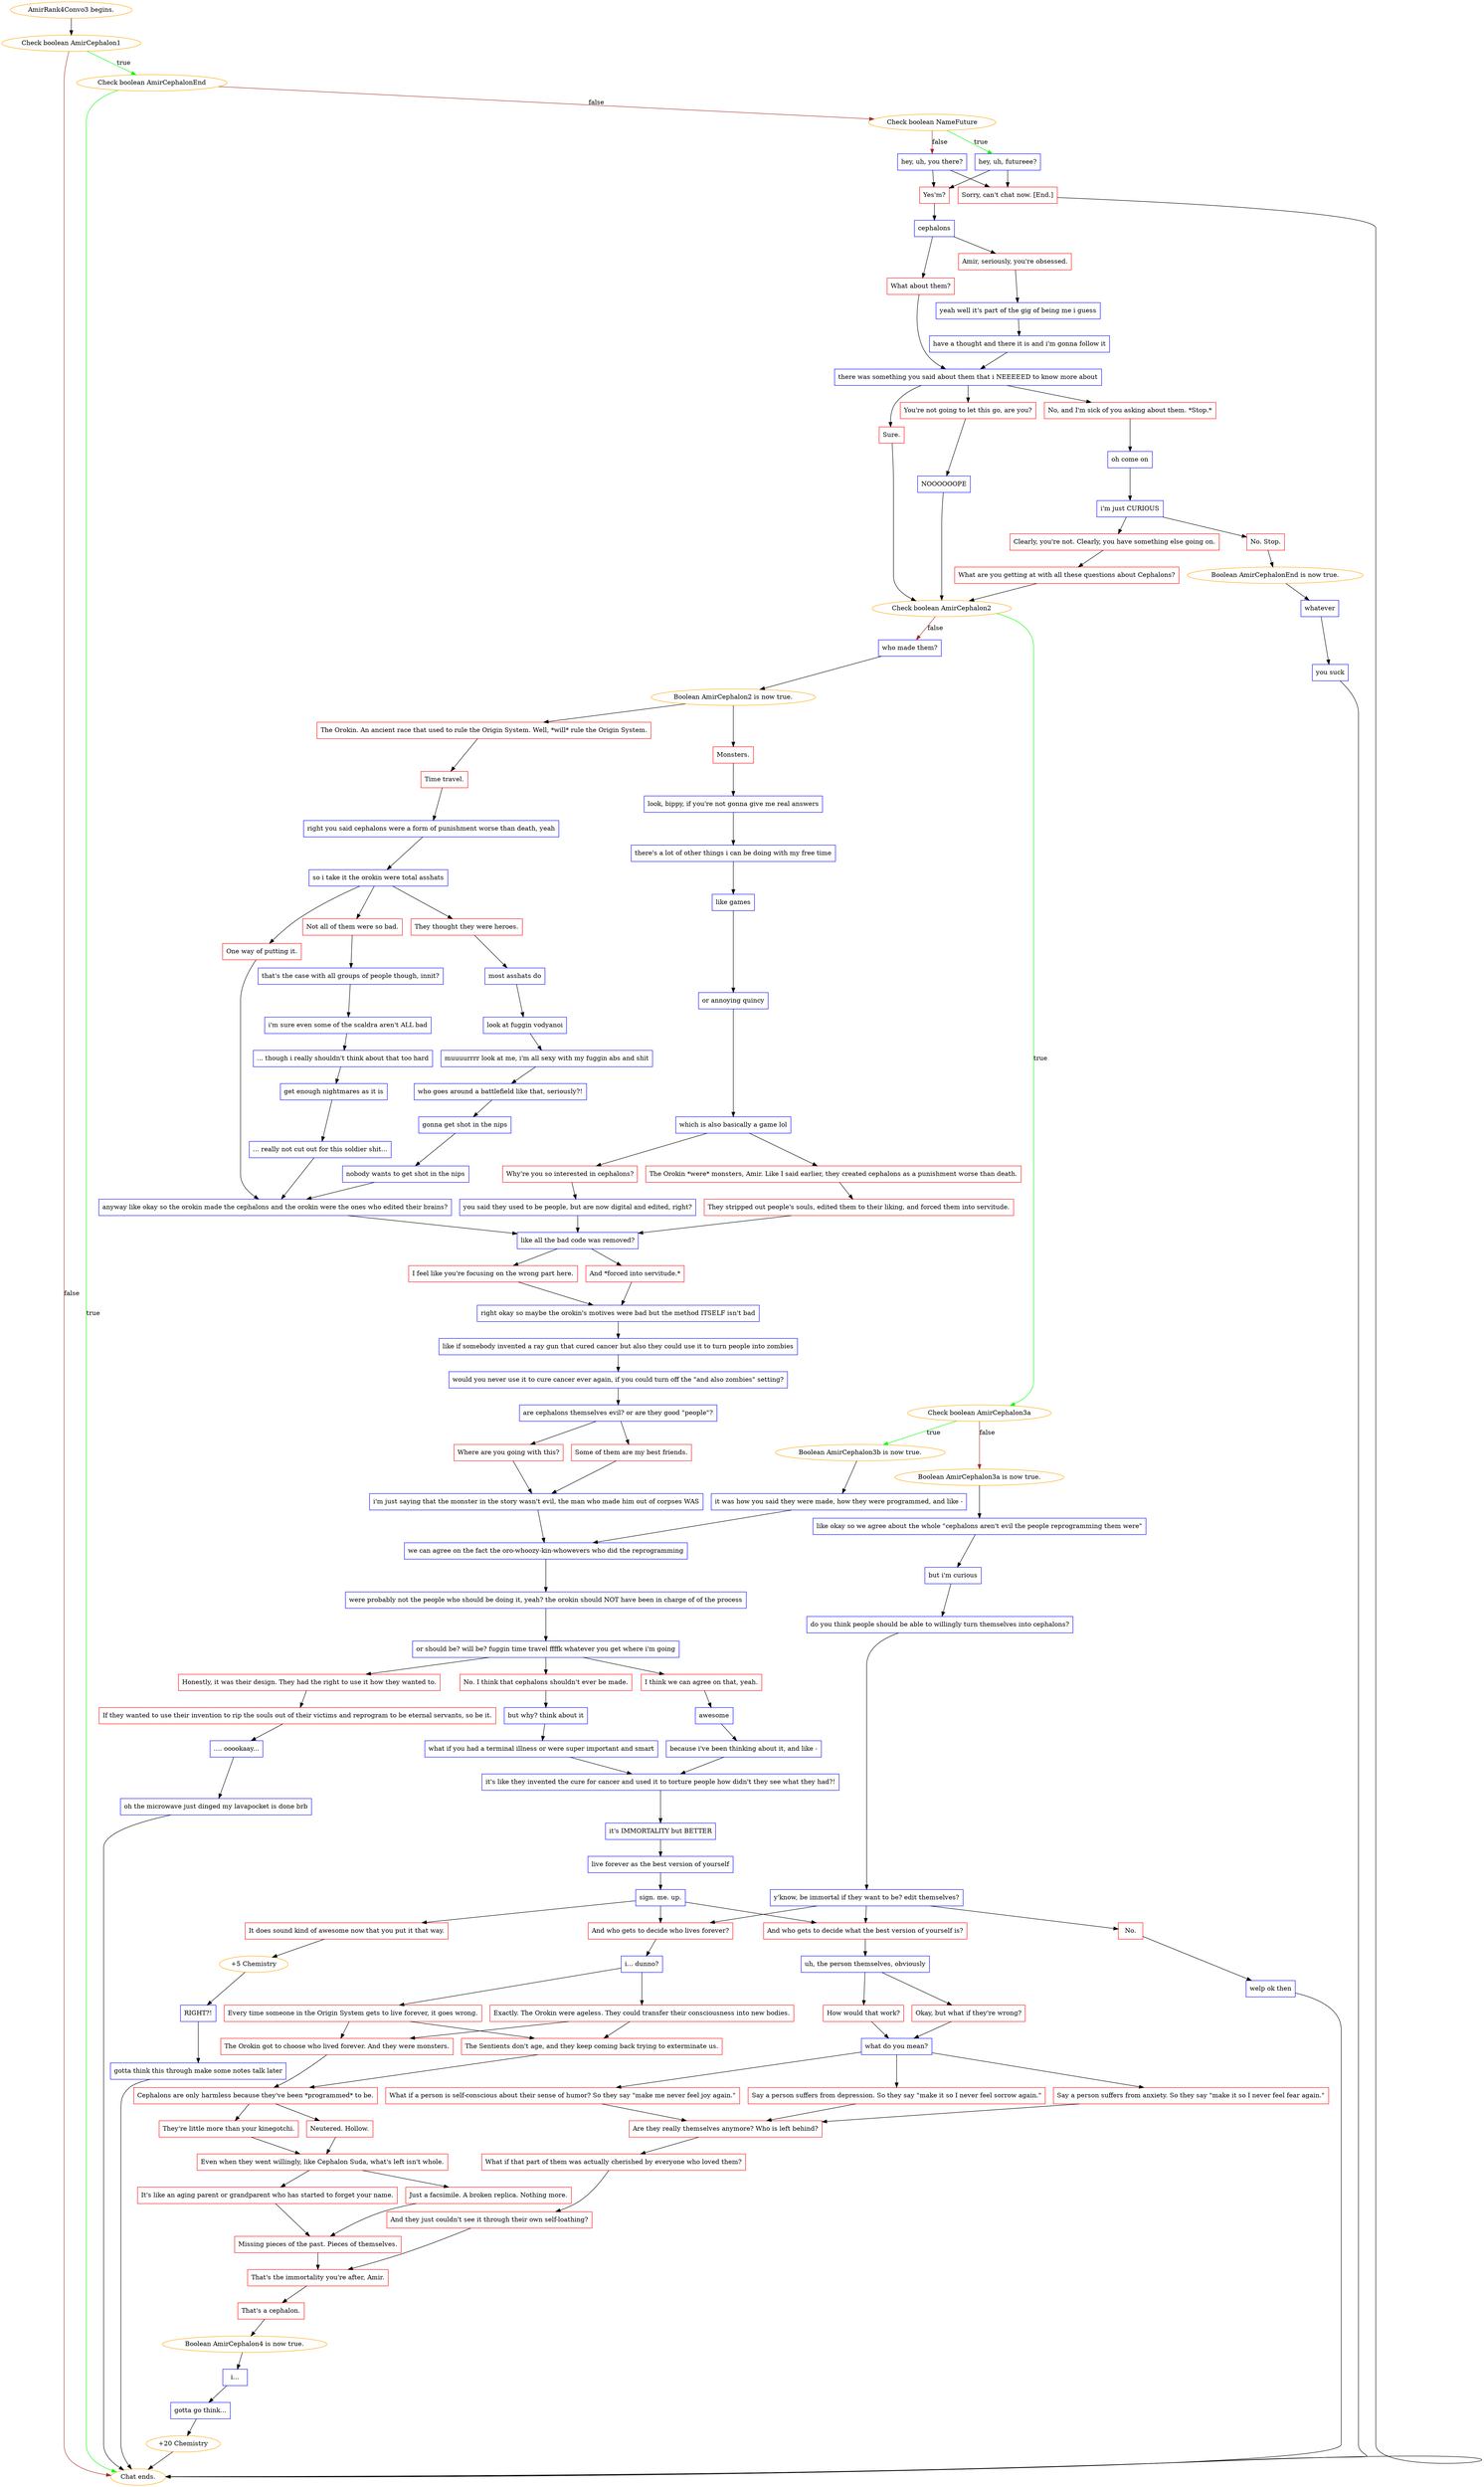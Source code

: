 digraph {
	"AmirRank4Convo3 begins." [color=orange];
		"AmirRank4Convo3 begins." -> 1905;
	1905 [label="Check boolean AmirCephalon1",color=orange];
		1905 -> 1911 [label=true,color=green];
		1905 -> "Chat ends." [label=false,color=brown];
	1911 [label="Check boolean AmirCephalonEnd",color=orange];
		1911 -> "Chat ends." [label=true,color=green];
		1911 -> 1912 [label=false,color=brown];
	"Chat ends." [color=orange];
	1912 [label="Check boolean NameFuture",color=orange];
		1912 -> 1914 [label=true,color=green];
		1912 -> 1915 [label=false,color=brown];
	1914 [label="hey, uh, futureee?",shape=box,color=blue];
		1914 -> 1916;
		1914 -> 1917;
	1915 [label="hey, uh, you there?",shape=box,color=blue];
		1915 -> 1916;
		1915 -> 1917;
	1916 [label="Yes'm?",shape=box,color=red];
		1916 -> 1919;
	1917 [label="Sorry, can't chat now. [End.]",shape=box,color=red];
		1917 -> "Chat ends.";
	1919 [label="cephalons",shape=box,color=blue];
		1919 -> 1920;
		1919 -> 1921;
	1920 [label="Amir, seriously, you're obsessed.",shape=box,color=red];
		1920 -> 1922;
	1921 [label="What about them?",shape=box,color=red];
		1921 -> 1924;
	1922 [label="yeah well it's part of the gig of being me i guess",shape=box,color=blue];
		1922 -> 1923;
	1924 [label="there was something you said about them that i NEEEEED to know more about",shape=box,color=blue];
		1924 -> 1925;
		1924 -> 1927;
		1924 -> 1928;
	1923 [label="have a thought and there it is and i'm gonna follow it",shape=box,color=blue];
		1923 -> 1924;
	1925 [label="No, and I'm sick of you asking about them. *Stop.*",shape=box,color=red];
		1925 -> 1926;
	1927 [label="You're not going to let this go, are you?",shape=box,color=red];
		1927 -> 1929;
	1928 [label="Sure.",shape=box,color=red];
		1928 -> 3444;
	1926 [label="oh come on",shape=box,color=blue];
		1926 -> 1930;
	1929 [label="NOOOOOOPE",shape=box,color=blue];
		1929 -> 3444;
	3444 [label="Check boolean AmirCephalon2",color=orange];
		3444 -> 1938 [label=true,color=green];
		3444 -> 3445 [label=false,color=brown];
	1930 [label="i'm just CURIOUS",shape=box,color=blue];
		1930 -> 1931;
		1930 -> 1932;
	1938 [label="Check boolean AmirCephalon3a",color=orange];
		1938 -> "/EE/Types/Engine/SetBooleanDialogueNode:AmirCephalon3b:1941" [label=true,color=green];
		1938 -> "/EE/Types/Engine/SetBooleanDialogueNode:AmirCephalon3a:1943" [label=false,color=brown];
	3445 [label="who made them?",shape=box,color=blue];
		3445 -> "/EE/Types/Engine/SetBooleanDialogueNode:AmirCephalon2:3446:3447";
	1931 [label="Clearly, you're not. Clearly, you have something else going on.",shape=box,color=red];
		1931 -> 1935;
	1932 [label="No. Stop.",shape=box,color=red];
		1932 -> "/EE/Types/Engine/SetBooleanDialogueNode:AmirCephalonEnd:1934";
	"/EE/Types/Engine/SetBooleanDialogueNode:AmirCephalon3b:1941" [label="Boolean AmirCephalon3b is now true.",color=orange];
		"/EE/Types/Engine/SetBooleanDialogueNode:AmirCephalon3b:1941" -> 1941;
	"/EE/Types/Engine/SetBooleanDialogueNode:AmirCephalon3a:1943" [label="Boolean AmirCephalon3a is now true.",color=orange];
		"/EE/Types/Engine/SetBooleanDialogueNode:AmirCephalon3a:1943" -> 1943;
	"/EE/Types/Engine/SetBooleanDialogueNode:AmirCephalon2:3446:3447" [label="Boolean AmirCephalon2 is now true.",color=orange];
		"/EE/Types/Engine/SetBooleanDialogueNode:AmirCephalon2:3446:3447" -> 3446;
		"/EE/Types/Engine/SetBooleanDialogueNode:AmirCephalon2:3446:3447" -> 3447;
	1935 [label="What are you getting at with all these questions about Cephalons?",shape=box,color=red];
		1935 -> 3444;
	"/EE/Types/Engine/SetBooleanDialogueNode:AmirCephalonEnd:1934" [label="Boolean AmirCephalonEnd is now true.",color=orange];
		"/EE/Types/Engine/SetBooleanDialogueNode:AmirCephalonEnd:1934" -> 1934;
	1941 [label="it was how you said they were made, how they were programmed, and like -",shape=box,color=blue];
		1941 -> 1942;
	1943 [label="like okay so we agree about the whole \"cephalons aren't evil the people reprogramming them were\"",shape=box,color=blue];
		1943 -> 1944;
	3446 [label="Monsters.",shape=box,color=red];
		3446 -> 3449;
	3447 [label="The Orokin. An ancient race that used to rule the Origin System. Well, *will* rule the Origin System.",shape=box,color=red];
		3447 -> 3448;
	1934 [label="whatever",shape=box,color=blue];
		1934 -> 1936;
	1942 [label="we can agree on the fact the oro-whoozy-kin-whowevers who did the reprogramming",shape=box,color=blue];
		1942 -> 1945;
	1944 [label="but i'm curious",shape=box,color=blue];
		1944 -> 1947;
	3449 [label="look, bippy, if you're not gonna give me real answers",shape=box,color=blue];
		3449 -> 3450;
	3448 [label="Time travel.",shape=box,color=red];
		3448 -> 3452;
	1936 [label="you suck",shape=box,color=blue];
		1936 -> "Chat ends.";
	1945 [label="were probably not the people who should be doing it, yeah? the orokin should NOT have been in charge of of the process",shape=box,color=blue];
		1945 -> 1946;
	1947 [label="do you think people should be able to willingly turn themselves into cephalons?",shape=box,color=blue];
		1947 -> 1948;
	3450 [label="there's a lot of other things i can be doing with my free time",shape=box,color=blue];
		3450 -> 3451;
	3452 [label="right you said cephalons were a form of punishment worse than death, yeah",shape=box,color=blue];
		3452 -> 3453;
	1946 [label="or should be? will be? fuggin time travel ffffk whatever you get where i'm going",shape=box,color=blue];
		1946 -> 1949;
		1946 -> 1950;
		1946 -> 1951;
	1948 [label="y'know, be immortal if they want to be? edit themselves?",shape=box,color=blue];
		1948 -> 1965;
		1948 -> 1966;
		1948 -> 1967;
	3451 [label="like games",shape=box,color=blue];
		3451 -> 3454;
	3453 [label="so i take it the orokin were total asshats",shape=box,color=blue];
		3453 -> 3456;
		3453 -> 3457;
		3453 -> 3458;
	1949 [label="I think we can agree on that, yeah.",shape=box,color=red];
		1949 -> 1954;
	1950 [label="No. I think that cephalons shouldn't ever be made.",shape=box,color=red];
		1950 -> 1953;
	1951 [label="Honestly, it was their design. They had the right to use it how they wanted to.",shape=box,color=red];
		1951 -> 1952;
	1965 [label="And who gets to decide what the best version of yourself is?",shape=box,color=red];
		1965 -> 1971;
	1966 [label="And who gets to decide who lives forever?",shape=box,color=red];
		1966 -> 1969;
	1967 [label="No.",shape=box,color=red];
		1967 -> 1968;
	3454 [label="or annoying quincy",shape=box,color=blue];
		3454 -> 3455;
	3456 [label="One way of putting it.",shape=box,color=red];
		3456 -> 3469;
	3457 [label="Not all of them were so bad.",shape=box,color=red];
		3457 -> 3460;
	3458 [label="They thought they were heroes.",shape=box,color=red];
		3458 -> 3459;
	1954 [label="awesome",shape=box,color=blue];
		1954 -> 1955;
	1953 [label="but why? think about it",shape=box,color=blue];
		1953 -> 1956;
	1952 [label="If they wanted to use their invention to rip the souls out of their victims and reprogram to be eternal servants, so be it.",shape=box,color=red];
		1952 -> 1957;
	1971 [label="uh, the person themselves, obviously",shape=box,color=blue];
		1971 -> 1976;
		1971 -> 1977;
	1969 [label="i... dunno?",shape=box,color=blue];
		1969 -> 1980;
		1969 -> 1982;
	1968 [label="welp ok then",shape=box,color=blue];
		1968 -> "Chat ends.";
	3455 [label="which is also basically a game lol",shape=box,color=blue];
		3455 -> 3471;
		3455 -> 3472;
	3469 [label="anyway like okay so the orokin made the cephalons and the orokin were the ones who edited their brains?",shape=box,color=blue];
		3469 -> 3475;
	3460 [label="that's the case with all groups of people though, innit?",shape=box,color=blue];
		3460 -> 3462;
	3459 [label="most asshats do",shape=box,color=blue];
		3459 -> 3461;
	1955 [label="because i've been thinking about it, and like -",shape=box,color=blue];
		1955 -> 1960;
	1956 [label="what if you had a terminal illness or were super important and smart",shape=box,color=blue];
		1956 -> 1960;
	1957 [label=".... ooookaay...",shape=box,color=blue];
		1957 -> 1958;
	1976 [label="Okay, but what if they're wrong?",shape=box,color=red];
		1976 -> 1975;
	1977 [label="How would that work?",shape=box,color=red];
		1977 -> 1975;
	1980 [label="Exactly. The Orokin were ageless. They could transfer their consciousness into new bodies.",shape=box,color=red];
		1980 -> 1981;
		1980 -> 1983;
	1982 [label="Every time someone in the Origin System gets to live forever, it goes wrong.",shape=box,color=red];
		1982 -> 1983;
		1982 -> 1981;
	3471 [label="Why're you so interested in cephalons?",shape=box,color=red];
		3471 -> 3473;
	3472 [label="The Orokin *were* monsters, Amir. Like I said earlier, they created cephalons as a punishment worse than death.",shape=box,color=red];
		3472 -> 3474;
	3475 [label="like all the bad code was removed?",shape=box,color=blue];
		3475 -> 3476;
		3475 -> 3477;
	3462 [label="i'm sure even some of the scaldra aren't ALL bad",shape=box,color=blue];
		3462 -> 3463;
	3461 [label="look at fuggin vodyanoi",shape=box,color=blue];
		3461 -> 3465;
	1960 [label="it's like they invented the cure for cancer and used it to torture people how didn't they see what they had?!",shape=box,color=blue];
		1960 -> 1961;
	1958 [label="oh the microwave just dinged my lavapocket is done brb",shape=box,color=blue];
		1958 -> "Chat ends.";
	1975 [label="what do you mean?",shape=box,color=blue];
		1975 -> 1991;
		1975 -> 1992;
		1975 -> 1993;
	1981 [label="The Orokin got to choose who lived forever. And they were monsters.",shape=box,color=red];
		1981 -> 1984;
	1983 [label="The Sentients don't age, and they keep coming back trying to exterminate us.",shape=box,color=red];
		1983 -> 1984;
	3473 [label="you said they used to be people, but are now digital and edited, right?",shape=box,color=blue];
		3473 -> 3475;
	3474 [label="They stripped out people's souls, edited them to their liking, and forced them into servitude.",shape=box,color=red];
		3474 -> 3475;
	3476 [label="I feel like you're focusing on the wrong part here.",shape=box,color=red];
		3476 -> 3478;
	3477 [label="And *forced into servitude.*",shape=box,color=red];
		3477 -> 3478;
	3463 [label="... though i really shouldn't think about that too hard",shape=box,color=blue];
		3463 -> 3464;
	3465 [label="muuuurrrr look at me, i'm all sexy with my fuggin abs and shit",shape=box,color=blue];
		3465 -> 3466;
	1961 [label="it's IMMORTALITY but BETTER",shape=box,color=blue];
		1961 -> 1962;
	1991 [label="Say a person suffers from depression. So they say \"make it so I never feel sorrow again.\"",shape=box,color=red];
		1991 -> 1994;
	1992 [label="Say a person suffers from anxiety. So they say \"make it so I never feel fear again.\"",shape=box,color=red];
		1992 -> 1994;
	1993 [label="What if a person is self-conscious about their sense of humor? So they say \"make me never feel joy again.\"",shape=box,color=red];
		1993 -> 1994;
	1984 [label="Cephalons are only harmless because they've been *programmed* to be.",shape=box,color=red];
		1984 -> 1985;
		1984 -> 1986;
	3478 [label="right okay so maybe the orokin's motives were bad but the method ITSELF isn't bad",shape=box,color=blue];
		3478 -> 3479;
	3464 [label="get enough nightmares as it is",shape=box,color=blue];
		3464 -> 3470;
	3466 [label="who goes around a battlefield like that, seriously?!",shape=box,color=blue];
		3466 -> 3467;
	1962 [label="live forever as the best version of yourself",shape=box,color=blue];
		1962 -> 1963;
	1994 [label="Are they really themselves anymore? Who is left behind?",shape=box,color=red];
		1994 -> 1995;
	1985 [label="Neutered. Hollow.",shape=box,color=red];
		1985 -> 1987;
	1986 [label="They're little more than your kinegotchi.",shape=box,color=red];
		1986 -> 1987;
	3479 [label="like if somebody invented a ray gun that cured cancer but also they could use it to turn people into zombies",shape=box,color=blue];
		3479 -> 3480;
	3470 [label="... really not cut out for this soldier shit...",shape=box,color=blue];
		3470 -> 3469;
	3467 [label="gonna get shot in the nips",shape=box,color=blue];
		3467 -> 3468;
	1963 [label="sign. me. up.",shape=box,color=blue];
		1963 -> 1964;
		1963 -> 1965;
		1963 -> 1966;
	1995 [label="What if that part of them was actually cherished by everyone who loved them?",shape=box,color=red];
		1995 -> 1996;
	1987 [label="Even when they went willingly, like Cephalon Suda, what's left isn't whole.",shape=box,color=red];
		1987 -> 1988;
		1987 -> 1989;
	3480 [label="would you never use it to cure cancer ever again, if you could turn off the \"and also zombies\" setting?",shape=box,color=blue];
		3480 -> 3481;
	3468 [label="nobody wants to get shot in the nips",shape=box,color=blue];
		3468 -> 3469;
	1964 [label="It does sound kind of awesome now that you put it that way.",shape=box,color=red];
		1964 -> 1978;
	1996 [label="And they just couldn't see it through their own self-loathing?",shape=box,color=red];
		1996 -> 1997;
	1988 [label="Just a facsimile. A broken replica. Nothing more.",shape=box,color=red];
		1988 -> 1990;
	1989 [label="It's like an aging parent or grandparent who has started to forget your name.",shape=box,color=red];
		1989 -> 1990;
	3481 [label="are cephalons themselves evil? or are they good \"people\"?",shape=box,color=blue];
		3481 -> 3482;
		3481 -> 3483;
	1978 [label="+5 Chemistry",color=orange];
		1978 -> 1972;
	1997 [label="That's the immortality you're after, Amir.",shape=box,color=red];
		1997 -> 1998;
	1990 [label="Missing pieces of the past. Pieces of themselves.",shape=box,color=red];
		1990 -> 1997;
	3482 [label="Some of them are my best friends.",shape=box,color=red];
		3482 -> 3484;
	3483 [label="Where are you going with this?",shape=box,color=red];
		3483 -> 3484;
	1972 [label="RIGHT?!",shape=box,color=blue];
		1972 -> 1974;
	1998 [label="That's a cephalon.",shape=box,color=red];
		1998 -> "/EE/Types/Engine/SetBooleanDialogueNode:AmirCephalon4:2000";
	3484 [label="i'm just saying that the monster in the story wasn't evil, the man who made him out of corpses WAS",shape=box,color=blue];
		3484 -> 1942;
	1974 [label="gotta think this through make some notes talk later",shape=box,color=blue];
		1974 -> "Chat ends.";
	"/EE/Types/Engine/SetBooleanDialogueNode:AmirCephalon4:2000" [label="Boolean AmirCephalon4 is now true.",color=orange];
		"/EE/Types/Engine/SetBooleanDialogueNode:AmirCephalon4:2000" -> 2000;
	2000 [label="i...",shape=box,color=blue];
		2000 -> 2001;
	2001 [label="gotta go think...",shape=box,color=blue];
		2001 -> 2002;
	2002 [label="+20 Chemistry",color=orange];
		2002 -> "Chat ends.";
}